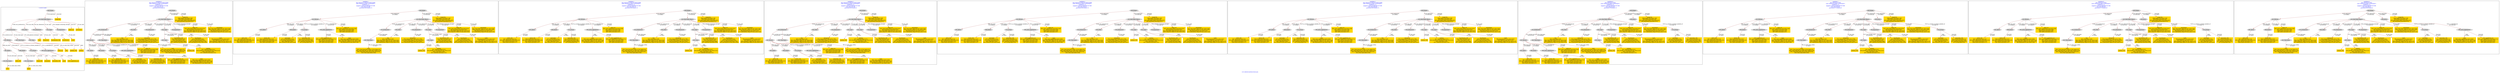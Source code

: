 digraph n0 {
fontcolor="blue"
remincross="true"
label="s15-s-detroit-institute-of-art.json"
subgraph cluster_0 {
label="1-correct model"
n2[style="filled",color="white",fillcolor="lightgray",label="E12_Production1"];
n3[style="filled",color="white",fillcolor="lightgray",label="E21_Person1"];
n4[style="filled",color="white",fillcolor="lightgray",label="E52_Time-Span3"];
n5[style="filled",color="white",fillcolor="lightgray",label="E55_Type1"];
n6[style="filled",color="white",fillcolor="lightgray",label="E67_Birth1"];
n7[style="filled",color="white",fillcolor="lightgray",label="E69_Death1"];
n8[style="filled",color="white",fillcolor="lightgray",label="E74_Group1"];
n9[style="filled",color="white",fillcolor="lightgray",label="E82_Actor_Appellation1"];
n10[style="filled",color="white",fillcolor="lightgray",label="E22_Man-Made_Object1"];
n11[style="filled",color="white",fillcolor="lightgray",label="E35_Title1"];
n12[style="filled",color="white",fillcolor="lightgray",label="E54_Dimension1"];
n13[style="filled",color="white",fillcolor="lightgray",label="E55_Type2"];
n14[style="filled",color="white",fillcolor="lightgray",label="E8_Acquisition1"];
n15[style="filled",color="white",fillcolor="lightgray",label="E38_Image1"];
n16[style="filled",color="white",fillcolor="lightgray",label="E52_Time-Span1"];
n17[style="filled",color="white",fillcolor="lightgray",label="E52_Time-Span2"];
n18[shape="plaintext",style="filled",fillcolor="gold",label="birth"];
n19[shape="plaintext",style="filled",fillcolor="gold",label="Death_URI"];
n20[shape="plaintext",style="filled",fillcolor="gold",label="nationality"];
n21[shape="plaintext",style="filled",fillcolor="gold",label="object_uri"];
n22[shape="plaintext",style="filled",fillcolor="gold",label="nationality_URI"];
n23[shape="plaintext",style="filled",fillcolor="gold",label="medium_URI"];
n24[shape="plaintext",style="filled",fillcolor="gold",label="classification_URI"];
n25[shape="plaintext",style="filled",fillcolor="gold",label="Birth_URI"];
n26[shape="plaintext",style="filled",fillcolor="gold",label="medium"];
n27[shape="plaintext",style="filled",fillcolor="gold",label="provenance"];
n28[shape="plaintext",style="filled",fillcolor="gold",label="dimensions"];
n29[shape="plaintext",style="filled",fillcolor="gold",label="credit"];
n30[shape="plaintext",style="filled",fillcolor="gold",label="artist_uri"];
n31[shape="plaintext",style="filled",fillcolor="gold",label="death"];
n32[shape="plaintext",style="filled",fillcolor="gold",label="classification"];
n33[shape="plaintext",style="filled",fillcolor="gold",label="date"];
n34[shape="plaintext",style="filled",fillcolor="gold",label="imageURL"];
n35[shape="plaintext",style="filled",fillcolor="gold",label="name"];
n36[shape="plaintext",style="filled",fillcolor="gold",label="title"];
n37[shape="plaintext",style="filled",fillcolor="gold",label="artist_appellation_uri"];
}
subgraph cluster_1 {
label="candidate 0\nlink coherence:0.06451612903225806\nnode coherence:0.0967741935483871\nconfidence:1.0\nmapping score:0.4118876941457586\ncost:1804.425125\n-precision:0.92-recall:0.8"
n39[style="filled",color="white",fillcolor="lightgray",label="E12_Production1"];
n40[style="filled",color="white",fillcolor="lightgray",label="E21_Person1"];
n41[style="filled",color="white",fillcolor="lightgray",label="E52_Time-Span1"];
n42[style="filled",color="white",fillcolor="lightgray",label="E67_Birth1"];
n43[style="filled",color="white",fillcolor="lightgray",label="E69_Death1"];
n44[style="filled",color="white",fillcolor="lightgray",label="E74_Group1"];
n45[style="filled",color="white",fillcolor="lightgray",label="E82_Actor_Appellation1"];
n46[style="filled",color="white",fillcolor="lightgray",label="E22_Man-Made_Object1"];
n47[style="filled",color="white",fillcolor="lightgray",label="E35_Title1"];
n48[style="filled",color="white",fillcolor="lightgray",label="E54_Dimension1"];
n49[style="filled",color="white",fillcolor="lightgray",label="E55_Type2"];
n50[style="filled",color="white",fillcolor="lightgray",label="E8_Acquisition1"];
n51[style="filled",color="white",fillcolor="lightgray",label="E38_Image1"];
n52[style="filled",color="white",fillcolor="lightgray",label="E55_Type1"];
n53[shape="plaintext",style="filled",fillcolor="gold",label="nationality\n[E74_Group,label,0.525]\n[E74_Group,classLink,0.358]\n[E55_Type,label,0.062]\n[E21_Person,P3_has_note,0.055]"];
n54[shape="plaintext",style="filled",fillcolor="gold",label="dimensions\n[E54_Dimension,P3_has_note,0.799]\n[E22_Man-Made_Object,P3_has_note,0.082]\n[E34_Inscription,P3_has_note,0.062]\n[E73_Information_Object,P3_has_note,0.057]"];
n55[shape="plaintext",style="filled",fillcolor="gold",label="object_uri\n[E22_Man-Made_Object,classLink,0.614]\n[E8_Acquisition,classLink,0.297]\n[E22_Man-Made_Object,P3_has_note,0.047]\n[E33_Linguistic_Object,P3_has_note,0.042]"];
n56[shape="plaintext",style="filled",fillcolor="gold",label="artist_appellation_uri\n[E82_Actor_Appellation,classLink,0.711]\n[E21_Person,classLink,0.204]\n[E69_Death,classLink,0.043]\n[E67_Birth,classLink,0.042]"];
n57[shape="plaintext",style="filled",fillcolor="gold",label="imageURL\n[E38_Image,classLink,0.748]\n[E53_Place,classLink,0.09]\n[E22_Man-Made_Object,classLink,0.087]\n[E8_Acquisition,classLink,0.075]"];
n58[shape="plaintext",style="filled",fillcolor="gold",label="title\n[E35_Title,label,0.348]\n[E22_Man-Made_Object,P3_has_note,0.242]\n[E33_Linguistic_Object,P3_has_note,0.209]\n[E73_Information_Object,P3_has_note,0.201]"];
n59[shape="plaintext",style="filled",fillcolor="gold",label="classification_URI\n[E55_Type,classLink,0.582]\n[E55_Type,label,0.226]\n[E74_Group,classLink,0.099]\n[E57_Material,classLink,0.093]"];
n60[shape="plaintext",style="filled",fillcolor="gold",label="provenance\n[E22_Man-Made_Object,P3_has_note,0.295]\n[E33_Linguistic_Object,P3_has_note,0.294]\n[E8_Acquisition,P3_has_note,0.223]\n[E73_Information_Object,P3_has_note,0.188]"];
n61[shape="plaintext",style="filled",fillcolor="gold",label="classification\n[E55_Type,label,0.444]\n[E55_Type,classLink,0.344]\n[E31_Document,classLink,0.119]\n[E34_Inscription,P3_has_note,0.093]"];
n62[shape="plaintext",style="filled",fillcolor="gold",label="medium_URI"];
n63[shape="plaintext",style="filled",fillcolor="gold",label="artist_uri\n[E82_Actor_Appellation,classLink,0.339]\n[E21_Person,classLink,0.246]\n[E69_Death,classLink,0.208]\n[E67_Birth,classLink,0.207]"];
n64[shape="plaintext",style="filled",fillcolor="gold",label="name\n[E82_Actor_Appellation,label,0.664]\n[E22_Man-Made_Object,P3_has_note,0.122]\n[E33_Linguistic_Object,P3_has_note,0.109]\n[E8_Acquisition,P3_has_note,0.106]"];
n65[shape="plaintext",style="filled",fillcolor="gold",label="birth\n[E52_Time-Span,P82a_begin_of_the_begin,0.5]\n[E52_Time-Span,P82_at_some_time_within,0.379]\n[E52_Time-Span,P82b_end_of_the_end,0.078]\n[E52_Time-Span,label,0.044]"];
n66[shape="plaintext",style="filled",fillcolor="gold",label="medium\n[E57_Material,label,0.321]\n[E29_Design_or_Procedure,P3_has_note,0.315]\n[E55_Type,label,0.263]\n[E57_Material,classLink,0.101]"];
n67[shape="plaintext",style="filled",fillcolor="gold",label="Death_URI\n[E69_Death,classLink,0.531]\n[E82_Actor_Appellation,classLink,0.193]\n[E21_Person,classLink,0.139]\n[E67_Birth,classLink,0.137]"];
n68[shape="plaintext",style="filled",fillcolor="gold",label="credit\n[E8_Acquisition,P3_has_note,0.501]\n[E30_Right,P3_has_note,0.274]\n[E33_Linguistic_Object,P3_has_note,0.114]\n[E22_Man-Made_Object,P3_has_note,0.111]"];
n69[shape="plaintext",style="filled",fillcolor="gold",label="Birth_URI\n[E67_Birth,classLink,0.54]\n[E82_Actor_Appellation,classLink,0.202]\n[E21_Person,classLink,0.141]\n[E69_Death,classLink,0.117]"];
n70[shape="plaintext",style="filled",fillcolor="gold",label="nationality_URI\n[E74_Group,classLink,0.71]\n[E55_Type,classLink,0.168]\n[E57_Material,classLink,0.082]\n[E74_Group,label,0.04]"];
}
subgraph cluster_2 {
label="candidate 1\nlink coherence:0.06451612903225806\nnode coherence:0.0967741935483871\nconfidence:1.0\nmapping score:0.4118876941457586\ncost:1804.451588\n-precision:0.85-recall:0.73"
n72[style="filled",color="white",fillcolor="lightgray",label="E12_Production1"];
n73[style="filled",color="white",fillcolor="lightgray",label="E52_Time-Span1"];
n74[style="filled",color="white",fillcolor="lightgray",label="E21_Person1"];
n75[style="filled",color="white",fillcolor="lightgray",label="E67_Birth1"];
n76[style="filled",color="white",fillcolor="lightgray",label="E69_Death1"];
n77[style="filled",color="white",fillcolor="lightgray",label="E74_Group1"];
n78[style="filled",color="white",fillcolor="lightgray",label="E82_Actor_Appellation1"];
n79[style="filled",color="white",fillcolor="lightgray",label="E22_Man-Made_Object1"];
n80[style="filled",color="white",fillcolor="lightgray",label="E35_Title1"];
n81[style="filled",color="white",fillcolor="lightgray",label="E54_Dimension1"];
n82[style="filled",color="white",fillcolor="lightgray",label="E55_Type2"];
n83[style="filled",color="white",fillcolor="lightgray",label="E8_Acquisition1"];
n84[style="filled",color="white",fillcolor="lightgray",label="E38_Image1"];
n85[style="filled",color="white",fillcolor="lightgray",label="E55_Type1"];
n86[shape="plaintext",style="filled",fillcolor="gold",label="nationality\n[E74_Group,label,0.525]\n[E74_Group,classLink,0.358]\n[E55_Type,label,0.062]\n[E21_Person,P3_has_note,0.055]"];
n87[shape="plaintext",style="filled",fillcolor="gold",label="dimensions\n[E54_Dimension,P3_has_note,0.799]\n[E22_Man-Made_Object,P3_has_note,0.082]\n[E34_Inscription,P3_has_note,0.062]\n[E73_Information_Object,P3_has_note,0.057]"];
n88[shape="plaintext",style="filled",fillcolor="gold",label="object_uri\n[E22_Man-Made_Object,classLink,0.614]\n[E8_Acquisition,classLink,0.297]\n[E22_Man-Made_Object,P3_has_note,0.047]\n[E33_Linguistic_Object,P3_has_note,0.042]"];
n89[shape="plaintext",style="filled",fillcolor="gold",label="artist_appellation_uri\n[E82_Actor_Appellation,classLink,0.711]\n[E21_Person,classLink,0.204]\n[E69_Death,classLink,0.043]\n[E67_Birth,classLink,0.042]"];
n90[shape="plaintext",style="filled",fillcolor="gold",label="imageURL\n[E38_Image,classLink,0.748]\n[E53_Place,classLink,0.09]\n[E22_Man-Made_Object,classLink,0.087]\n[E8_Acquisition,classLink,0.075]"];
n91[shape="plaintext",style="filled",fillcolor="gold",label="title\n[E35_Title,label,0.348]\n[E22_Man-Made_Object,P3_has_note,0.242]\n[E33_Linguistic_Object,P3_has_note,0.209]\n[E73_Information_Object,P3_has_note,0.201]"];
n92[shape="plaintext",style="filled",fillcolor="gold",label="classification_URI\n[E55_Type,classLink,0.582]\n[E55_Type,label,0.226]\n[E74_Group,classLink,0.099]\n[E57_Material,classLink,0.093]"];
n93[shape="plaintext",style="filled",fillcolor="gold",label="provenance\n[E22_Man-Made_Object,P3_has_note,0.295]\n[E33_Linguistic_Object,P3_has_note,0.294]\n[E8_Acquisition,P3_has_note,0.223]\n[E73_Information_Object,P3_has_note,0.188]"];
n94[shape="plaintext",style="filled",fillcolor="gold",label="classification\n[E55_Type,label,0.444]\n[E55_Type,classLink,0.344]\n[E31_Document,classLink,0.119]\n[E34_Inscription,P3_has_note,0.093]"];
n95[shape="plaintext",style="filled",fillcolor="gold",label="medium_URI"];
n96[shape="plaintext",style="filled",fillcolor="gold",label="artist_uri\n[E82_Actor_Appellation,classLink,0.339]\n[E21_Person,classLink,0.246]\n[E69_Death,classLink,0.208]\n[E67_Birth,classLink,0.207]"];
n97[shape="plaintext",style="filled",fillcolor="gold",label="name\n[E82_Actor_Appellation,label,0.664]\n[E22_Man-Made_Object,P3_has_note,0.122]\n[E33_Linguistic_Object,P3_has_note,0.109]\n[E8_Acquisition,P3_has_note,0.106]"];
n98[shape="plaintext",style="filled",fillcolor="gold",label="birth\n[E52_Time-Span,P82a_begin_of_the_begin,0.5]\n[E52_Time-Span,P82_at_some_time_within,0.379]\n[E52_Time-Span,P82b_end_of_the_end,0.078]\n[E52_Time-Span,label,0.044]"];
n99[shape="plaintext",style="filled",fillcolor="gold",label="medium\n[E57_Material,label,0.321]\n[E29_Design_or_Procedure,P3_has_note,0.315]\n[E55_Type,label,0.263]\n[E57_Material,classLink,0.101]"];
n100[shape="plaintext",style="filled",fillcolor="gold",label="Death_URI\n[E69_Death,classLink,0.531]\n[E82_Actor_Appellation,classLink,0.193]\n[E21_Person,classLink,0.139]\n[E67_Birth,classLink,0.137]"];
n101[shape="plaintext",style="filled",fillcolor="gold",label="credit\n[E8_Acquisition,P3_has_note,0.501]\n[E30_Right,P3_has_note,0.274]\n[E33_Linguistic_Object,P3_has_note,0.114]\n[E22_Man-Made_Object,P3_has_note,0.111]"];
n102[shape="plaintext",style="filled",fillcolor="gold",label="Birth_URI\n[E67_Birth,classLink,0.54]\n[E82_Actor_Appellation,classLink,0.202]\n[E21_Person,classLink,0.141]\n[E69_Death,classLink,0.117]"];
n103[shape="plaintext",style="filled",fillcolor="gold",label="nationality_URI\n[E74_Group,classLink,0.71]\n[E55_Type,classLink,0.168]\n[E57_Material,classLink,0.082]\n[E74_Group,label,0.04]"];
}
subgraph cluster_3 {
label="candidate 2\nlink coherence:0.06451612903225806\nnode coherence:0.0967741935483871\nconfidence:1.0\nmapping score:0.4118876941457586\ncost:1804.469716\n-precision:0.85-recall:0.73"
n105[style="filled",color="white",fillcolor="lightgray",label="E12_Production1"];
n106[style="filled",color="white",fillcolor="lightgray",label="E52_Time-Span1"];
n107[style="filled",color="white",fillcolor="lightgray",label="E21_Person1"];
n108[style="filled",color="white",fillcolor="lightgray",label="E67_Birth1"];
n109[style="filled",color="white",fillcolor="lightgray",label="E69_Death1"];
n110[style="filled",color="white",fillcolor="lightgray",label="E74_Group1"];
n111[style="filled",color="white",fillcolor="lightgray",label="E82_Actor_Appellation2"];
n112[style="filled",color="white",fillcolor="lightgray",label="E22_Man-Made_Object1"];
n113[style="filled",color="white",fillcolor="lightgray",label="E35_Title1"];
n114[style="filled",color="white",fillcolor="lightgray",label="E54_Dimension1"];
n115[style="filled",color="white",fillcolor="lightgray",label="E55_Type2"];
n116[style="filled",color="white",fillcolor="lightgray",label="E8_Acquisition1"];
n117[style="filled",color="white",fillcolor="lightgray",label="E38_Image1"];
n118[style="filled",color="white",fillcolor="lightgray",label="E55_Type1"];
n119[shape="plaintext",style="filled",fillcolor="gold",label="nationality\n[E74_Group,label,0.525]\n[E74_Group,classLink,0.358]\n[E55_Type,label,0.062]\n[E21_Person,P3_has_note,0.055]"];
n120[shape="plaintext",style="filled",fillcolor="gold",label="dimensions\n[E54_Dimension,P3_has_note,0.799]\n[E22_Man-Made_Object,P3_has_note,0.082]\n[E34_Inscription,P3_has_note,0.062]\n[E73_Information_Object,P3_has_note,0.057]"];
n121[shape="plaintext",style="filled",fillcolor="gold",label="name\n[E82_Actor_Appellation,label,0.664]\n[E22_Man-Made_Object,P3_has_note,0.122]\n[E33_Linguistic_Object,P3_has_note,0.109]\n[E8_Acquisition,P3_has_note,0.106]"];
n122[shape="plaintext",style="filled",fillcolor="gold",label="object_uri\n[E22_Man-Made_Object,classLink,0.614]\n[E8_Acquisition,classLink,0.297]\n[E22_Man-Made_Object,P3_has_note,0.047]\n[E33_Linguistic_Object,P3_has_note,0.042]"];
n123[shape="plaintext",style="filled",fillcolor="gold",label="artist_appellation_uri\n[E82_Actor_Appellation,classLink,0.711]\n[E21_Person,classLink,0.204]\n[E69_Death,classLink,0.043]\n[E67_Birth,classLink,0.042]"];
n124[shape="plaintext",style="filled",fillcolor="gold",label="imageURL\n[E38_Image,classLink,0.748]\n[E53_Place,classLink,0.09]\n[E22_Man-Made_Object,classLink,0.087]\n[E8_Acquisition,classLink,0.075]"];
n125[shape="plaintext",style="filled",fillcolor="gold",label="title\n[E35_Title,label,0.348]\n[E22_Man-Made_Object,P3_has_note,0.242]\n[E33_Linguistic_Object,P3_has_note,0.209]\n[E73_Information_Object,P3_has_note,0.201]"];
n126[shape="plaintext",style="filled",fillcolor="gold",label="classification_URI\n[E55_Type,classLink,0.582]\n[E55_Type,label,0.226]\n[E74_Group,classLink,0.099]\n[E57_Material,classLink,0.093]"];
n127[shape="plaintext",style="filled",fillcolor="gold",label="provenance\n[E22_Man-Made_Object,P3_has_note,0.295]\n[E33_Linguistic_Object,P3_has_note,0.294]\n[E8_Acquisition,P3_has_note,0.223]\n[E73_Information_Object,P3_has_note,0.188]"];
n128[shape="plaintext",style="filled",fillcolor="gold",label="classification\n[E55_Type,label,0.444]\n[E55_Type,classLink,0.344]\n[E31_Document,classLink,0.119]\n[E34_Inscription,P3_has_note,0.093]"];
n129[shape="plaintext",style="filled",fillcolor="gold",label="medium_URI"];
n130[shape="plaintext",style="filled",fillcolor="gold",label="artist_uri\n[E82_Actor_Appellation,classLink,0.339]\n[E21_Person,classLink,0.246]\n[E69_Death,classLink,0.208]\n[E67_Birth,classLink,0.207]"];
n131[shape="plaintext",style="filled",fillcolor="gold",label="birth\n[E52_Time-Span,P82a_begin_of_the_begin,0.5]\n[E52_Time-Span,P82_at_some_time_within,0.379]\n[E52_Time-Span,P82b_end_of_the_end,0.078]\n[E52_Time-Span,label,0.044]"];
n132[shape="plaintext",style="filled",fillcolor="gold",label="medium\n[E57_Material,label,0.321]\n[E29_Design_or_Procedure,P3_has_note,0.315]\n[E55_Type,label,0.263]\n[E57_Material,classLink,0.101]"];
n133[shape="plaintext",style="filled",fillcolor="gold",label="Death_URI\n[E69_Death,classLink,0.531]\n[E82_Actor_Appellation,classLink,0.193]\n[E21_Person,classLink,0.139]\n[E67_Birth,classLink,0.137]"];
n134[shape="plaintext",style="filled",fillcolor="gold",label="credit\n[E8_Acquisition,P3_has_note,0.501]\n[E30_Right,P3_has_note,0.274]\n[E33_Linguistic_Object,P3_has_note,0.114]\n[E22_Man-Made_Object,P3_has_note,0.111]"];
n135[shape="plaintext",style="filled",fillcolor="gold",label="Birth_URI\n[E67_Birth,classLink,0.54]\n[E82_Actor_Appellation,classLink,0.202]\n[E21_Person,classLink,0.141]\n[E69_Death,classLink,0.117]"];
n136[shape="plaintext",style="filled",fillcolor="gold",label="nationality_URI\n[E74_Group,classLink,0.71]\n[E55_Type,classLink,0.168]\n[E57_Material,classLink,0.082]\n[E74_Group,label,0.04]"];
}
subgraph cluster_4 {
label="candidate 3\nlink coherence:0.06451612903225806\nnode coherence:0.0967741935483871\nconfidence:1.0\nmapping score:0.4118876941457586\ncost:1804.563768\n-precision:0.92-recall:0.8"
n138[style="filled",color="white",fillcolor="lightgray",label="E12_Production1"];
n139[style="filled",color="white",fillcolor="lightgray",label="E21_Person1"];
n140[style="filled",color="white",fillcolor="lightgray",label="E52_Time-Span1"];
n141[style="filled",color="white",fillcolor="lightgray",label="E67_Birth1"];
n142[style="filled",color="white",fillcolor="lightgray",label="E69_Death1"];
n143[style="filled",color="white",fillcolor="lightgray",label="E74_Group1"];
n144[style="filled",color="white",fillcolor="lightgray",label="E82_Actor_Appellation1"];
n145[style="filled",color="white",fillcolor="lightgray",label="E22_Man-Made_Object1"];
n146[style="filled",color="white",fillcolor="lightgray",label="E35_Title1"];
n147[style="filled",color="white",fillcolor="lightgray",label="E54_Dimension1"];
n148[style="filled",color="white",fillcolor="lightgray",label="E55_Type1"];
n149[style="filled",color="white",fillcolor="lightgray",label="E55_Type2"];
n150[style="filled",color="white",fillcolor="lightgray",label="E8_Acquisition1"];
n151[style="filled",color="white",fillcolor="lightgray",label="E38_Image1"];
n152[shape="plaintext",style="filled",fillcolor="gold",label="nationality\n[E74_Group,label,0.525]\n[E74_Group,classLink,0.358]\n[E55_Type,label,0.062]\n[E21_Person,P3_has_note,0.055]"];
n153[shape="plaintext",style="filled",fillcolor="gold",label="dimensions\n[E54_Dimension,P3_has_note,0.799]\n[E22_Man-Made_Object,P3_has_note,0.082]\n[E34_Inscription,P3_has_note,0.062]\n[E73_Information_Object,P3_has_note,0.057]"];
n154[shape="plaintext",style="filled",fillcolor="gold",label="object_uri\n[E22_Man-Made_Object,classLink,0.614]\n[E8_Acquisition,classLink,0.297]\n[E22_Man-Made_Object,P3_has_note,0.047]\n[E33_Linguistic_Object,P3_has_note,0.042]"];
n155[shape="plaintext",style="filled",fillcolor="gold",label="artist_appellation_uri\n[E82_Actor_Appellation,classLink,0.711]\n[E21_Person,classLink,0.204]\n[E69_Death,classLink,0.043]\n[E67_Birth,classLink,0.042]"];
n156[shape="plaintext",style="filled",fillcolor="gold",label="imageURL\n[E38_Image,classLink,0.748]\n[E53_Place,classLink,0.09]\n[E22_Man-Made_Object,classLink,0.087]\n[E8_Acquisition,classLink,0.075]"];
n157[shape="plaintext",style="filled",fillcolor="gold",label="title\n[E35_Title,label,0.348]\n[E22_Man-Made_Object,P3_has_note,0.242]\n[E33_Linguistic_Object,P3_has_note,0.209]\n[E73_Information_Object,P3_has_note,0.201]"];
n158[shape="plaintext",style="filled",fillcolor="gold",label="classification_URI\n[E55_Type,classLink,0.582]\n[E55_Type,label,0.226]\n[E74_Group,classLink,0.099]\n[E57_Material,classLink,0.093]"];
n159[shape="plaintext",style="filled",fillcolor="gold",label="provenance\n[E22_Man-Made_Object,P3_has_note,0.295]\n[E33_Linguistic_Object,P3_has_note,0.294]\n[E8_Acquisition,P3_has_note,0.223]\n[E73_Information_Object,P3_has_note,0.188]"];
n160[shape="plaintext",style="filled",fillcolor="gold",label="classification\n[E55_Type,label,0.444]\n[E55_Type,classLink,0.344]\n[E31_Document,classLink,0.119]\n[E34_Inscription,P3_has_note,0.093]"];
n161[shape="plaintext",style="filled",fillcolor="gold",label="medium_URI"];
n162[shape="plaintext",style="filled",fillcolor="gold",label="artist_uri\n[E82_Actor_Appellation,classLink,0.339]\n[E21_Person,classLink,0.246]\n[E69_Death,classLink,0.208]\n[E67_Birth,classLink,0.207]"];
n163[shape="plaintext",style="filled",fillcolor="gold",label="name\n[E82_Actor_Appellation,label,0.664]\n[E22_Man-Made_Object,P3_has_note,0.122]\n[E33_Linguistic_Object,P3_has_note,0.109]\n[E8_Acquisition,P3_has_note,0.106]"];
n164[shape="plaintext",style="filled",fillcolor="gold",label="birth\n[E52_Time-Span,P82a_begin_of_the_begin,0.5]\n[E52_Time-Span,P82_at_some_time_within,0.379]\n[E52_Time-Span,P82b_end_of_the_end,0.078]\n[E52_Time-Span,label,0.044]"];
n165[shape="plaintext",style="filled",fillcolor="gold",label="medium\n[E57_Material,label,0.321]\n[E29_Design_or_Procedure,P3_has_note,0.315]\n[E55_Type,label,0.263]\n[E57_Material,classLink,0.101]"];
n166[shape="plaintext",style="filled",fillcolor="gold",label="Death_URI\n[E69_Death,classLink,0.531]\n[E82_Actor_Appellation,classLink,0.193]\n[E21_Person,classLink,0.139]\n[E67_Birth,classLink,0.137]"];
n167[shape="plaintext",style="filled",fillcolor="gold",label="credit\n[E8_Acquisition,P3_has_note,0.501]\n[E30_Right,P3_has_note,0.274]\n[E33_Linguistic_Object,P3_has_note,0.114]\n[E22_Man-Made_Object,P3_has_note,0.111]"];
n168[shape="plaintext",style="filled",fillcolor="gold",label="Birth_URI\n[E67_Birth,classLink,0.54]\n[E82_Actor_Appellation,classLink,0.202]\n[E21_Person,classLink,0.141]\n[E69_Death,classLink,0.117]"];
n169[shape="plaintext",style="filled",fillcolor="gold",label="nationality_URI\n[E74_Group,classLink,0.71]\n[E55_Type,classLink,0.168]\n[E57_Material,classLink,0.082]\n[E74_Group,label,0.04]"];
}
subgraph cluster_5 {
label="candidate 4\nlink coherence:0.06451612903225806\nnode coherence:0.0967741935483871\nconfidence:1.0\nmapping score:0.4118876941457586\ncost:1804.590231\n-precision:0.85-recall:0.73"
n171[style="filled",color="white",fillcolor="lightgray",label="E12_Production1"];
n172[style="filled",color="white",fillcolor="lightgray",label="E52_Time-Span1"];
n173[style="filled",color="white",fillcolor="lightgray",label="E21_Person1"];
n174[style="filled",color="white",fillcolor="lightgray",label="E67_Birth1"];
n175[style="filled",color="white",fillcolor="lightgray",label="E69_Death1"];
n176[style="filled",color="white",fillcolor="lightgray",label="E74_Group1"];
n177[style="filled",color="white",fillcolor="lightgray",label="E82_Actor_Appellation1"];
n178[style="filled",color="white",fillcolor="lightgray",label="E22_Man-Made_Object1"];
n179[style="filled",color="white",fillcolor="lightgray",label="E35_Title1"];
n180[style="filled",color="white",fillcolor="lightgray",label="E54_Dimension1"];
n181[style="filled",color="white",fillcolor="lightgray",label="E55_Type1"];
n182[style="filled",color="white",fillcolor="lightgray",label="E55_Type2"];
n183[style="filled",color="white",fillcolor="lightgray",label="E8_Acquisition1"];
n184[style="filled",color="white",fillcolor="lightgray",label="E38_Image1"];
n185[shape="plaintext",style="filled",fillcolor="gold",label="nationality\n[E74_Group,label,0.525]\n[E74_Group,classLink,0.358]\n[E55_Type,label,0.062]\n[E21_Person,P3_has_note,0.055]"];
n186[shape="plaintext",style="filled",fillcolor="gold",label="dimensions\n[E54_Dimension,P3_has_note,0.799]\n[E22_Man-Made_Object,P3_has_note,0.082]\n[E34_Inscription,P3_has_note,0.062]\n[E73_Information_Object,P3_has_note,0.057]"];
n187[shape="plaintext",style="filled",fillcolor="gold",label="object_uri\n[E22_Man-Made_Object,classLink,0.614]\n[E8_Acquisition,classLink,0.297]\n[E22_Man-Made_Object,P3_has_note,0.047]\n[E33_Linguistic_Object,P3_has_note,0.042]"];
n188[shape="plaintext",style="filled",fillcolor="gold",label="artist_appellation_uri\n[E82_Actor_Appellation,classLink,0.711]\n[E21_Person,classLink,0.204]\n[E69_Death,classLink,0.043]\n[E67_Birth,classLink,0.042]"];
n189[shape="plaintext",style="filled",fillcolor="gold",label="imageURL\n[E38_Image,classLink,0.748]\n[E53_Place,classLink,0.09]\n[E22_Man-Made_Object,classLink,0.087]\n[E8_Acquisition,classLink,0.075]"];
n190[shape="plaintext",style="filled",fillcolor="gold",label="title\n[E35_Title,label,0.348]\n[E22_Man-Made_Object,P3_has_note,0.242]\n[E33_Linguistic_Object,P3_has_note,0.209]\n[E73_Information_Object,P3_has_note,0.201]"];
n191[shape="plaintext",style="filled",fillcolor="gold",label="classification_URI\n[E55_Type,classLink,0.582]\n[E55_Type,label,0.226]\n[E74_Group,classLink,0.099]\n[E57_Material,classLink,0.093]"];
n192[shape="plaintext",style="filled",fillcolor="gold",label="provenance\n[E22_Man-Made_Object,P3_has_note,0.295]\n[E33_Linguistic_Object,P3_has_note,0.294]\n[E8_Acquisition,P3_has_note,0.223]\n[E73_Information_Object,P3_has_note,0.188]"];
n193[shape="plaintext",style="filled",fillcolor="gold",label="classification\n[E55_Type,label,0.444]\n[E55_Type,classLink,0.344]\n[E31_Document,classLink,0.119]\n[E34_Inscription,P3_has_note,0.093]"];
n194[shape="plaintext",style="filled",fillcolor="gold",label="medium_URI"];
n195[shape="plaintext",style="filled",fillcolor="gold",label="artist_uri\n[E82_Actor_Appellation,classLink,0.339]\n[E21_Person,classLink,0.246]\n[E69_Death,classLink,0.208]\n[E67_Birth,classLink,0.207]"];
n196[shape="plaintext",style="filled",fillcolor="gold",label="name\n[E82_Actor_Appellation,label,0.664]\n[E22_Man-Made_Object,P3_has_note,0.122]\n[E33_Linguistic_Object,P3_has_note,0.109]\n[E8_Acquisition,P3_has_note,0.106]"];
n197[shape="plaintext",style="filled",fillcolor="gold",label="birth\n[E52_Time-Span,P82a_begin_of_the_begin,0.5]\n[E52_Time-Span,P82_at_some_time_within,0.379]\n[E52_Time-Span,P82b_end_of_the_end,0.078]\n[E52_Time-Span,label,0.044]"];
n198[shape="plaintext",style="filled",fillcolor="gold",label="medium\n[E57_Material,label,0.321]\n[E29_Design_or_Procedure,P3_has_note,0.315]\n[E55_Type,label,0.263]\n[E57_Material,classLink,0.101]"];
n199[shape="plaintext",style="filled",fillcolor="gold",label="Death_URI\n[E69_Death,classLink,0.531]\n[E82_Actor_Appellation,classLink,0.193]\n[E21_Person,classLink,0.139]\n[E67_Birth,classLink,0.137]"];
n200[shape="plaintext",style="filled",fillcolor="gold",label="credit\n[E8_Acquisition,P3_has_note,0.501]\n[E30_Right,P3_has_note,0.274]\n[E33_Linguistic_Object,P3_has_note,0.114]\n[E22_Man-Made_Object,P3_has_note,0.111]"];
n201[shape="plaintext",style="filled",fillcolor="gold",label="Birth_URI\n[E67_Birth,classLink,0.54]\n[E82_Actor_Appellation,classLink,0.202]\n[E21_Person,classLink,0.141]\n[E69_Death,classLink,0.117]"];
n202[shape="plaintext",style="filled",fillcolor="gold",label="nationality_URI\n[E74_Group,classLink,0.71]\n[E55_Type,classLink,0.168]\n[E57_Material,classLink,0.082]\n[E74_Group,label,0.04]"];
}
subgraph cluster_6 {
label="candidate 5\nlink coherence:0.06451612903225806\nnode coherence:0.0967741935483871\nconfidence:1.0\nmapping score:0.4118876941457586\ncost:1804.608359\n-precision:0.85-recall:0.73"
n204[style="filled",color="white",fillcolor="lightgray",label="E12_Production1"];
n205[style="filled",color="white",fillcolor="lightgray",label="E52_Time-Span1"];
n206[style="filled",color="white",fillcolor="lightgray",label="E21_Person1"];
n207[style="filled",color="white",fillcolor="lightgray",label="E67_Birth1"];
n208[style="filled",color="white",fillcolor="lightgray",label="E69_Death1"];
n209[style="filled",color="white",fillcolor="lightgray",label="E74_Group1"];
n210[style="filled",color="white",fillcolor="lightgray",label="E82_Actor_Appellation2"];
n211[style="filled",color="white",fillcolor="lightgray",label="E22_Man-Made_Object1"];
n212[style="filled",color="white",fillcolor="lightgray",label="E35_Title1"];
n213[style="filled",color="white",fillcolor="lightgray",label="E54_Dimension1"];
n214[style="filled",color="white",fillcolor="lightgray",label="E55_Type1"];
n215[style="filled",color="white",fillcolor="lightgray",label="E55_Type2"];
n216[style="filled",color="white",fillcolor="lightgray",label="E8_Acquisition1"];
n217[style="filled",color="white",fillcolor="lightgray",label="E38_Image1"];
n218[shape="plaintext",style="filled",fillcolor="gold",label="nationality\n[E74_Group,label,0.525]\n[E74_Group,classLink,0.358]\n[E55_Type,label,0.062]\n[E21_Person,P3_has_note,0.055]"];
n219[shape="plaintext",style="filled",fillcolor="gold",label="dimensions\n[E54_Dimension,P3_has_note,0.799]\n[E22_Man-Made_Object,P3_has_note,0.082]\n[E34_Inscription,P3_has_note,0.062]\n[E73_Information_Object,P3_has_note,0.057]"];
n220[shape="plaintext",style="filled",fillcolor="gold",label="name\n[E82_Actor_Appellation,label,0.664]\n[E22_Man-Made_Object,P3_has_note,0.122]\n[E33_Linguistic_Object,P3_has_note,0.109]\n[E8_Acquisition,P3_has_note,0.106]"];
n221[shape="plaintext",style="filled",fillcolor="gold",label="object_uri\n[E22_Man-Made_Object,classLink,0.614]\n[E8_Acquisition,classLink,0.297]\n[E22_Man-Made_Object,P3_has_note,0.047]\n[E33_Linguistic_Object,P3_has_note,0.042]"];
n222[shape="plaintext",style="filled",fillcolor="gold",label="artist_appellation_uri\n[E82_Actor_Appellation,classLink,0.711]\n[E21_Person,classLink,0.204]\n[E69_Death,classLink,0.043]\n[E67_Birth,classLink,0.042]"];
n223[shape="plaintext",style="filled",fillcolor="gold",label="imageURL\n[E38_Image,classLink,0.748]\n[E53_Place,classLink,0.09]\n[E22_Man-Made_Object,classLink,0.087]\n[E8_Acquisition,classLink,0.075]"];
n224[shape="plaintext",style="filled",fillcolor="gold",label="title\n[E35_Title,label,0.348]\n[E22_Man-Made_Object,P3_has_note,0.242]\n[E33_Linguistic_Object,P3_has_note,0.209]\n[E73_Information_Object,P3_has_note,0.201]"];
n225[shape="plaintext",style="filled",fillcolor="gold",label="classification_URI\n[E55_Type,classLink,0.582]\n[E55_Type,label,0.226]\n[E74_Group,classLink,0.099]\n[E57_Material,classLink,0.093]"];
n226[shape="plaintext",style="filled",fillcolor="gold",label="provenance\n[E22_Man-Made_Object,P3_has_note,0.295]\n[E33_Linguistic_Object,P3_has_note,0.294]\n[E8_Acquisition,P3_has_note,0.223]\n[E73_Information_Object,P3_has_note,0.188]"];
n227[shape="plaintext",style="filled",fillcolor="gold",label="classification\n[E55_Type,label,0.444]\n[E55_Type,classLink,0.344]\n[E31_Document,classLink,0.119]\n[E34_Inscription,P3_has_note,0.093]"];
n228[shape="plaintext",style="filled",fillcolor="gold",label="medium_URI"];
n229[shape="plaintext",style="filled",fillcolor="gold",label="artist_uri\n[E82_Actor_Appellation,classLink,0.339]\n[E21_Person,classLink,0.246]\n[E69_Death,classLink,0.208]\n[E67_Birth,classLink,0.207]"];
n230[shape="plaintext",style="filled",fillcolor="gold",label="birth\n[E52_Time-Span,P82a_begin_of_the_begin,0.5]\n[E52_Time-Span,P82_at_some_time_within,0.379]\n[E52_Time-Span,P82b_end_of_the_end,0.078]\n[E52_Time-Span,label,0.044]"];
n231[shape="plaintext",style="filled",fillcolor="gold",label="medium\n[E57_Material,label,0.321]\n[E29_Design_or_Procedure,P3_has_note,0.315]\n[E55_Type,label,0.263]\n[E57_Material,classLink,0.101]"];
n232[shape="plaintext",style="filled",fillcolor="gold",label="Death_URI\n[E69_Death,classLink,0.531]\n[E82_Actor_Appellation,classLink,0.193]\n[E21_Person,classLink,0.139]\n[E67_Birth,classLink,0.137]"];
n233[shape="plaintext",style="filled",fillcolor="gold",label="credit\n[E8_Acquisition,P3_has_note,0.501]\n[E30_Right,P3_has_note,0.274]\n[E33_Linguistic_Object,P3_has_note,0.114]\n[E22_Man-Made_Object,P3_has_note,0.111]"];
n234[shape="plaintext",style="filled",fillcolor="gold",label="Birth_URI\n[E67_Birth,classLink,0.54]\n[E82_Actor_Appellation,classLink,0.202]\n[E21_Person,classLink,0.141]\n[E69_Death,classLink,0.117]"];
n235[shape="plaintext",style="filled",fillcolor="gold",label="nationality_URI\n[E74_Group,classLink,0.71]\n[E55_Type,classLink,0.168]\n[E57_Material,classLink,0.082]\n[E74_Group,label,0.04]"];
}
subgraph cluster_7 {
label="candidate 6\nlink coherence:0.0625\nnode coherence:0.0967741935483871\nconfidence:1.0\nmapping score:0.4118876941457586\ncost:1804.824192\n-precision:0.79-recall:0.73"
n237[style="filled",color="white",fillcolor="lightgray",label="E12_Production1"];
n238[style="filled",color="white",fillcolor="lightgray",label="E21_Person1"];
n239[style="filled",color="white",fillcolor="lightgray",label="E52_Time-Span1"];
n240[style="filled",color="white",fillcolor="lightgray",label="E67_Birth1"];
n241[style="filled",color="white",fillcolor="lightgray",label="E69_Death1"];
n242[style="filled",color="white",fillcolor="lightgray",label="E82_Actor_Appellation1"];
n243[style="filled",color="white",fillcolor="lightgray",label="E22_Man-Made_Object1"];
n244[style="filled",color="white",fillcolor="lightgray",label="E35_Title1"];
n245[style="filled",color="white",fillcolor="lightgray",label="E54_Dimension1"];
n246[style="filled",color="white",fillcolor="lightgray",label="E55_Type2"];
n247[style="filled",color="white",fillcolor="lightgray",label="E8_Acquisition1"];
n248[style="filled",color="white",fillcolor="lightgray",label="E38_Image1"];
n249[style="filled",color="white",fillcolor="lightgray",label="E39_Actor1"];
n250[style="filled",color="white",fillcolor="lightgray",label="E74_Group1"];
n251[style="filled",color="white",fillcolor="lightgray",label="E55_Type1"];
n252[shape="plaintext",style="filled",fillcolor="gold",label="nationality\n[E74_Group,label,0.525]\n[E74_Group,classLink,0.358]\n[E55_Type,label,0.062]\n[E21_Person,P3_has_note,0.055]"];
n253[shape="plaintext",style="filled",fillcolor="gold",label="dimensions\n[E54_Dimension,P3_has_note,0.799]\n[E22_Man-Made_Object,P3_has_note,0.082]\n[E34_Inscription,P3_has_note,0.062]\n[E73_Information_Object,P3_has_note,0.057]"];
n254[shape="plaintext",style="filled",fillcolor="gold",label="object_uri\n[E22_Man-Made_Object,classLink,0.614]\n[E8_Acquisition,classLink,0.297]\n[E22_Man-Made_Object,P3_has_note,0.047]\n[E33_Linguistic_Object,P3_has_note,0.042]"];
n255[shape="plaintext",style="filled",fillcolor="gold",label="artist_appellation_uri\n[E82_Actor_Appellation,classLink,0.711]\n[E21_Person,classLink,0.204]\n[E69_Death,classLink,0.043]\n[E67_Birth,classLink,0.042]"];
n256[shape="plaintext",style="filled",fillcolor="gold",label="imageURL\n[E38_Image,classLink,0.748]\n[E53_Place,classLink,0.09]\n[E22_Man-Made_Object,classLink,0.087]\n[E8_Acquisition,classLink,0.075]"];
n257[shape="plaintext",style="filled",fillcolor="gold",label="title\n[E35_Title,label,0.348]\n[E22_Man-Made_Object,P3_has_note,0.242]\n[E33_Linguistic_Object,P3_has_note,0.209]\n[E73_Information_Object,P3_has_note,0.201]"];
n258[shape="plaintext",style="filled",fillcolor="gold",label="classification_URI\n[E55_Type,classLink,0.582]\n[E55_Type,label,0.226]\n[E74_Group,classLink,0.099]\n[E57_Material,classLink,0.093]"];
n259[shape="plaintext",style="filled",fillcolor="gold",label="provenance\n[E22_Man-Made_Object,P3_has_note,0.295]\n[E33_Linguistic_Object,P3_has_note,0.294]\n[E8_Acquisition,P3_has_note,0.223]\n[E73_Information_Object,P3_has_note,0.188]"];
n260[shape="plaintext",style="filled",fillcolor="gold",label="classification\n[E55_Type,label,0.444]\n[E55_Type,classLink,0.344]\n[E31_Document,classLink,0.119]\n[E34_Inscription,P3_has_note,0.093]"];
n261[shape="plaintext",style="filled",fillcolor="gold",label="medium_URI"];
n262[shape="plaintext",style="filled",fillcolor="gold",label="artist_uri\n[E82_Actor_Appellation,classLink,0.339]\n[E21_Person,classLink,0.246]\n[E69_Death,classLink,0.208]\n[E67_Birth,classLink,0.207]"];
n263[shape="plaintext",style="filled",fillcolor="gold",label="name\n[E82_Actor_Appellation,label,0.664]\n[E22_Man-Made_Object,P3_has_note,0.122]\n[E33_Linguistic_Object,P3_has_note,0.109]\n[E8_Acquisition,P3_has_note,0.106]"];
n264[shape="plaintext",style="filled",fillcolor="gold",label="birth\n[E52_Time-Span,P82a_begin_of_the_begin,0.5]\n[E52_Time-Span,P82_at_some_time_within,0.379]\n[E52_Time-Span,P82b_end_of_the_end,0.078]\n[E52_Time-Span,label,0.044]"];
n265[shape="plaintext",style="filled",fillcolor="gold",label="medium\n[E57_Material,label,0.321]\n[E29_Design_or_Procedure,P3_has_note,0.315]\n[E55_Type,label,0.263]\n[E57_Material,classLink,0.101]"];
n266[shape="plaintext",style="filled",fillcolor="gold",label="Death_URI\n[E69_Death,classLink,0.531]\n[E82_Actor_Appellation,classLink,0.193]\n[E21_Person,classLink,0.139]\n[E67_Birth,classLink,0.137]"];
n267[shape="plaintext",style="filled",fillcolor="gold",label="credit\n[E8_Acquisition,P3_has_note,0.501]\n[E30_Right,P3_has_note,0.274]\n[E33_Linguistic_Object,P3_has_note,0.114]\n[E22_Man-Made_Object,P3_has_note,0.111]"];
n268[shape="plaintext",style="filled",fillcolor="gold",label="Birth_URI\n[E67_Birth,classLink,0.54]\n[E82_Actor_Appellation,classLink,0.202]\n[E21_Person,classLink,0.141]\n[E69_Death,classLink,0.117]"];
n269[shape="plaintext",style="filled",fillcolor="gold",label="nationality_URI\n[E74_Group,classLink,0.71]\n[E55_Type,classLink,0.168]\n[E57_Material,classLink,0.082]\n[E74_Group,label,0.04]"];
}
subgraph cluster_8 {
label="candidate 7\nlink coherence:0.0625\nnode coherence:0.0967741935483871\nconfidence:1.0\nmapping score:0.4118876941457586\ncost:1804.850655\n-precision:0.71-recall:0.67"
n271[style="filled",color="white",fillcolor="lightgray",label="E12_Production1"];
n272[style="filled",color="white",fillcolor="lightgray",label="E52_Time-Span1"];
n273[style="filled",color="white",fillcolor="lightgray",label="E21_Person1"];
n274[style="filled",color="white",fillcolor="lightgray",label="E67_Birth1"];
n275[style="filled",color="white",fillcolor="lightgray",label="E69_Death1"];
n276[style="filled",color="white",fillcolor="lightgray",label="E82_Actor_Appellation1"];
n277[style="filled",color="white",fillcolor="lightgray",label="E22_Man-Made_Object1"];
n278[style="filled",color="white",fillcolor="lightgray",label="E35_Title1"];
n279[style="filled",color="white",fillcolor="lightgray",label="E54_Dimension1"];
n280[style="filled",color="white",fillcolor="lightgray",label="E55_Type2"];
n281[style="filled",color="white",fillcolor="lightgray",label="E8_Acquisition1"];
n282[style="filled",color="white",fillcolor="lightgray",label="E38_Image1"];
n283[style="filled",color="white",fillcolor="lightgray",label="E39_Actor1"];
n284[style="filled",color="white",fillcolor="lightgray",label="E74_Group1"];
n285[style="filled",color="white",fillcolor="lightgray",label="E55_Type1"];
n286[shape="plaintext",style="filled",fillcolor="gold",label="nationality\n[E74_Group,label,0.525]\n[E74_Group,classLink,0.358]\n[E55_Type,label,0.062]\n[E21_Person,P3_has_note,0.055]"];
n287[shape="plaintext",style="filled",fillcolor="gold",label="dimensions\n[E54_Dimension,P3_has_note,0.799]\n[E22_Man-Made_Object,P3_has_note,0.082]\n[E34_Inscription,P3_has_note,0.062]\n[E73_Information_Object,P3_has_note,0.057]"];
n288[shape="plaintext",style="filled",fillcolor="gold",label="object_uri\n[E22_Man-Made_Object,classLink,0.614]\n[E8_Acquisition,classLink,0.297]\n[E22_Man-Made_Object,P3_has_note,0.047]\n[E33_Linguistic_Object,P3_has_note,0.042]"];
n289[shape="plaintext",style="filled",fillcolor="gold",label="artist_appellation_uri\n[E82_Actor_Appellation,classLink,0.711]\n[E21_Person,classLink,0.204]\n[E69_Death,classLink,0.043]\n[E67_Birth,classLink,0.042]"];
n290[shape="plaintext",style="filled",fillcolor="gold",label="imageURL\n[E38_Image,classLink,0.748]\n[E53_Place,classLink,0.09]\n[E22_Man-Made_Object,classLink,0.087]\n[E8_Acquisition,classLink,0.075]"];
n291[shape="plaintext",style="filled",fillcolor="gold",label="title\n[E35_Title,label,0.348]\n[E22_Man-Made_Object,P3_has_note,0.242]\n[E33_Linguistic_Object,P3_has_note,0.209]\n[E73_Information_Object,P3_has_note,0.201]"];
n292[shape="plaintext",style="filled",fillcolor="gold",label="classification_URI\n[E55_Type,classLink,0.582]\n[E55_Type,label,0.226]\n[E74_Group,classLink,0.099]\n[E57_Material,classLink,0.093]"];
n293[shape="plaintext",style="filled",fillcolor="gold",label="provenance\n[E22_Man-Made_Object,P3_has_note,0.295]\n[E33_Linguistic_Object,P3_has_note,0.294]\n[E8_Acquisition,P3_has_note,0.223]\n[E73_Information_Object,P3_has_note,0.188]"];
n294[shape="plaintext",style="filled",fillcolor="gold",label="classification\n[E55_Type,label,0.444]\n[E55_Type,classLink,0.344]\n[E31_Document,classLink,0.119]\n[E34_Inscription,P3_has_note,0.093]"];
n295[shape="plaintext",style="filled",fillcolor="gold",label="medium_URI"];
n296[shape="plaintext",style="filled",fillcolor="gold",label="artist_uri\n[E82_Actor_Appellation,classLink,0.339]\n[E21_Person,classLink,0.246]\n[E69_Death,classLink,0.208]\n[E67_Birth,classLink,0.207]"];
n297[shape="plaintext",style="filled",fillcolor="gold",label="name\n[E82_Actor_Appellation,label,0.664]\n[E22_Man-Made_Object,P3_has_note,0.122]\n[E33_Linguistic_Object,P3_has_note,0.109]\n[E8_Acquisition,P3_has_note,0.106]"];
n298[shape="plaintext",style="filled",fillcolor="gold",label="birth\n[E52_Time-Span,P82a_begin_of_the_begin,0.5]\n[E52_Time-Span,P82_at_some_time_within,0.379]\n[E52_Time-Span,P82b_end_of_the_end,0.078]\n[E52_Time-Span,label,0.044]"];
n299[shape="plaintext",style="filled",fillcolor="gold",label="medium\n[E57_Material,label,0.321]\n[E29_Design_or_Procedure,P3_has_note,0.315]\n[E55_Type,label,0.263]\n[E57_Material,classLink,0.101]"];
n300[shape="plaintext",style="filled",fillcolor="gold",label="Death_URI\n[E69_Death,classLink,0.531]\n[E82_Actor_Appellation,classLink,0.193]\n[E21_Person,classLink,0.139]\n[E67_Birth,classLink,0.137]"];
n301[shape="plaintext",style="filled",fillcolor="gold",label="credit\n[E8_Acquisition,P3_has_note,0.501]\n[E30_Right,P3_has_note,0.274]\n[E33_Linguistic_Object,P3_has_note,0.114]\n[E22_Man-Made_Object,P3_has_note,0.111]"];
n302[shape="plaintext",style="filled",fillcolor="gold",label="Birth_URI\n[E67_Birth,classLink,0.54]\n[E82_Actor_Appellation,classLink,0.202]\n[E21_Person,classLink,0.141]\n[E69_Death,classLink,0.117]"];
n303[shape="plaintext",style="filled",fillcolor="gold",label="nationality_URI\n[E74_Group,classLink,0.71]\n[E55_Type,classLink,0.168]\n[E57_Material,classLink,0.082]\n[E74_Group,label,0.04]"];
}
subgraph cluster_9 {
label="candidate 8\nlink coherence:0.0625\nnode coherence:0.0967741935483871\nconfidence:1.0\nmapping score:0.4118876941457586\ncost:1804.868783\n-precision:0.71-recall:0.67"
n305[style="filled",color="white",fillcolor="lightgray",label="E12_Production1"];
n306[style="filled",color="white",fillcolor="lightgray",label="E52_Time-Span1"];
n307[style="filled",color="white",fillcolor="lightgray",label="E21_Person1"];
n308[style="filled",color="white",fillcolor="lightgray",label="E67_Birth1"];
n309[style="filled",color="white",fillcolor="lightgray",label="E69_Death1"];
n310[style="filled",color="white",fillcolor="lightgray",label="E82_Actor_Appellation2"];
n311[style="filled",color="white",fillcolor="lightgray",label="E22_Man-Made_Object1"];
n312[style="filled",color="white",fillcolor="lightgray",label="E35_Title1"];
n313[style="filled",color="white",fillcolor="lightgray",label="E54_Dimension1"];
n314[style="filled",color="white",fillcolor="lightgray",label="E55_Type2"];
n315[style="filled",color="white",fillcolor="lightgray",label="E8_Acquisition1"];
n316[style="filled",color="white",fillcolor="lightgray",label="E38_Image1"];
n317[style="filled",color="white",fillcolor="lightgray",label="E39_Actor1"];
n318[style="filled",color="white",fillcolor="lightgray",label="E74_Group1"];
n319[style="filled",color="white",fillcolor="lightgray",label="E55_Type1"];
n320[shape="plaintext",style="filled",fillcolor="gold",label="nationality\n[E74_Group,label,0.525]\n[E74_Group,classLink,0.358]\n[E55_Type,label,0.062]\n[E21_Person,P3_has_note,0.055]"];
n321[shape="plaintext",style="filled",fillcolor="gold",label="dimensions\n[E54_Dimension,P3_has_note,0.799]\n[E22_Man-Made_Object,P3_has_note,0.082]\n[E34_Inscription,P3_has_note,0.062]\n[E73_Information_Object,P3_has_note,0.057]"];
n322[shape="plaintext",style="filled",fillcolor="gold",label="name\n[E82_Actor_Appellation,label,0.664]\n[E22_Man-Made_Object,P3_has_note,0.122]\n[E33_Linguistic_Object,P3_has_note,0.109]\n[E8_Acquisition,P3_has_note,0.106]"];
n323[shape="plaintext",style="filled",fillcolor="gold",label="object_uri\n[E22_Man-Made_Object,classLink,0.614]\n[E8_Acquisition,classLink,0.297]\n[E22_Man-Made_Object,P3_has_note,0.047]\n[E33_Linguistic_Object,P3_has_note,0.042]"];
n324[shape="plaintext",style="filled",fillcolor="gold",label="artist_appellation_uri\n[E82_Actor_Appellation,classLink,0.711]\n[E21_Person,classLink,0.204]\n[E69_Death,classLink,0.043]\n[E67_Birth,classLink,0.042]"];
n325[shape="plaintext",style="filled",fillcolor="gold",label="imageURL\n[E38_Image,classLink,0.748]\n[E53_Place,classLink,0.09]\n[E22_Man-Made_Object,classLink,0.087]\n[E8_Acquisition,classLink,0.075]"];
n326[shape="plaintext",style="filled",fillcolor="gold",label="title\n[E35_Title,label,0.348]\n[E22_Man-Made_Object,P3_has_note,0.242]\n[E33_Linguistic_Object,P3_has_note,0.209]\n[E73_Information_Object,P3_has_note,0.201]"];
n327[shape="plaintext",style="filled",fillcolor="gold",label="classification_URI\n[E55_Type,classLink,0.582]\n[E55_Type,label,0.226]\n[E74_Group,classLink,0.099]\n[E57_Material,classLink,0.093]"];
n328[shape="plaintext",style="filled",fillcolor="gold",label="provenance\n[E22_Man-Made_Object,P3_has_note,0.295]\n[E33_Linguistic_Object,P3_has_note,0.294]\n[E8_Acquisition,P3_has_note,0.223]\n[E73_Information_Object,P3_has_note,0.188]"];
n329[shape="plaintext",style="filled",fillcolor="gold",label="classification\n[E55_Type,label,0.444]\n[E55_Type,classLink,0.344]\n[E31_Document,classLink,0.119]\n[E34_Inscription,P3_has_note,0.093]"];
n330[shape="plaintext",style="filled",fillcolor="gold",label="medium_URI"];
n331[shape="plaintext",style="filled",fillcolor="gold",label="artist_uri\n[E82_Actor_Appellation,classLink,0.339]\n[E21_Person,classLink,0.246]\n[E69_Death,classLink,0.208]\n[E67_Birth,classLink,0.207]"];
n332[shape="plaintext",style="filled",fillcolor="gold",label="birth\n[E52_Time-Span,P82a_begin_of_the_begin,0.5]\n[E52_Time-Span,P82_at_some_time_within,0.379]\n[E52_Time-Span,P82b_end_of_the_end,0.078]\n[E52_Time-Span,label,0.044]"];
n333[shape="plaintext",style="filled",fillcolor="gold",label="medium\n[E57_Material,label,0.321]\n[E29_Design_or_Procedure,P3_has_note,0.315]\n[E55_Type,label,0.263]\n[E57_Material,classLink,0.101]"];
n334[shape="plaintext",style="filled",fillcolor="gold",label="Death_URI\n[E69_Death,classLink,0.531]\n[E82_Actor_Appellation,classLink,0.193]\n[E21_Person,classLink,0.139]\n[E67_Birth,classLink,0.137]"];
n335[shape="plaintext",style="filled",fillcolor="gold",label="credit\n[E8_Acquisition,P3_has_note,0.501]\n[E30_Right,P3_has_note,0.274]\n[E33_Linguistic_Object,P3_has_note,0.114]\n[E22_Man-Made_Object,P3_has_note,0.111]"];
n336[shape="plaintext",style="filled",fillcolor="gold",label="Birth_URI\n[E67_Birth,classLink,0.54]\n[E82_Actor_Appellation,classLink,0.202]\n[E21_Person,classLink,0.141]\n[E69_Death,classLink,0.117]"];
n337[shape="plaintext",style="filled",fillcolor="gold",label="nationality_URI\n[E74_Group,classLink,0.71]\n[E55_Type,classLink,0.168]\n[E57_Material,classLink,0.082]\n[E74_Group,label,0.04]"];
}
subgraph cluster_10 {
label="candidate 9\nlink coherence:0.0625\nnode coherence:0.0967741935483871\nconfidence:1.0\nmapping score:0.4118876941457586\ncost:1804.86915\n-precision:0.64-recall:0.6"
n339[style="filled",color="white",fillcolor="lightgray",label="E12_Production1"];
n340[style="filled",color="white",fillcolor="lightgray",label="E52_Time-Span1"];
n341[style="filled",color="white",fillcolor="lightgray",label="E21_Person1"];
n342[style="filled",color="white",fillcolor="lightgray",label="E67_Birth1"];
n343[style="filled",color="white",fillcolor="lightgray",label="E69_Death1"];
n344[style="filled",color="white",fillcolor="lightgray",label="E22_Man-Made_Object1"];
n345[style="filled",color="white",fillcolor="lightgray",label="E35_Title1"];
n346[style="filled",color="white",fillcolor="lightgray",label="E54_Dimension1"];
n347[style="filled",color="white",fillcolor="lightgray",label="E55_Type2"];
n348[style="filled",color="white",fillcolor="lightgray",label="E8_Acquisition1"];
n349[style="filled",color="white",fillcolor="lightgray",label="E38_Image1"];
n350[style="filled",color="white",fillcolor="lightgray",label="E39_Actor1"];
n351[style="filled",color="white",fillcolor="lightgray",label="E74_Group1"];
n352[style="filled",color="white",fillcolor="lightgray",label="E82_Actor_Appellation2"];
n353[style="filled",color="white",fillcolor="lightgray",label="E55_Type1"];
n354[shape="plaintext",style="filled",fillcolor="gold",label="nationality\n[E74_Group,label,0.525]\n[E74_Group,classLink,0.358]\n[E55_Type,label,0.062]\n[E21_Person,P3_has_note,0.055]"];
n355[shape="plaintext",style="filled",fillcolor="gold",label="dimensions\n[E54_Dimension,P3_has_note,0.799]\n[E22_Man-Made_Object,P3_has_note,0.082]\n[E34_Inscription,P3_has_note,0.062]\n[E73_Information_Object,P3_has_note,0.057]"];
n356[shape="plaintext",style="filled",fillcolor="gold",label="name\n[E82_Actor_Appellation,label,0.664]\n[E22_Man-Made_Object,P3_has_note,0.122]\n[E33_Linguistic_Object,P3_has_note,0.109]\n[E8_Acquisition,P3_has_note,0.106]"];
n357[shape="plaintext",style="filled",fillcolor="gold",label="object_uri\n[E22_Man-Made_Object,classLink,0.614]\n[E8_Acquisition,classLink,0.297]\n[E22_Man-Made_Object,P3_has_note,0.047]\n[E33_Linguistic_Object,P3_has_note,0.042]"];
n358[shape="plaintext",style="filled",fillcolor="gold",label="artist_appellation_uri\n[E82_Actor_Appellation,classLink,0.711]\n[E21_Person,classLink,0.204]\n[E69_Death,classLink,0.043]\n[E67_Birth,classLink,0.042]"];
n359[shape="plaintext",style="filled",fillcolor="gold",label="imageURL\n[E38_Image,classLink,0.748]\n[E53_Place,classLink,0.09]\n[E22_Man-Made_Object,classLink,0.087]\n[E8_Acquisition,classLink,0.075]"];
n360[shape="plaintext",style="filled",fillcolor="gold",label="title\n[E35_Title,label,0.348]\n[E22_Man-Made_Object,P3_has_note,0.242]\n[E33_Linguistic_Object,P3_has_note,0.209]\n[E73_Information_Object,P3_has_note,0.201]"];
n361[shape="plaintext",style="filled",fillcolor="gold",label="classification_URI\n[E55_Type,classLink,0.582]\n[E55_Type,label,0.226]\n[E74_Group,classLink,0.099]\n[E57_Material,classLink,0.093]"];
n362[shape="plaintext",style="filled",fillcolor="gold",label="provenance\n[E22_Man-Made_Object,P3_has_note,0.295]\n[E33_Linguistic_Object,P3_has_note,0.294]\n[E8_Acquisition,P3_has_note,0.223]\n[E73_Information_Object,P3_has_note,0.188]"];
n363[shape="plaintext",style="filled",fillcolor="gold",label="classification\n[E55_Type,label,0.444]\n[E55_Type,classLink,0.344]\n[E31_Document,classLink,0.119]\n[E34_Inscription,P3_has_note,0.093]"];
n364[shape="plaintext",style="filled",fillcolor="gold",label="medium_URI"];
n365[shape="plaintext",style="filled",fillcolor="gold",label="artist_uri\n[E82_Actor_Appellation,classLink,0.339]\n[E21_Person,classLink,0.246]\n[E69_Death,classLink,0.208]\n[E67_Birth,classLink,0.207]"];
n366[shape="plaintext",style="filled",fillcolor="gold",label="birth\n[E52_Time-Span,P82a_begin_of_the_begin,0.5]\n[E52_Time-Span,P82_at_some_time_within,0.379]\n[E52_Time-Span,P82b_end_of_the_end,0.078]\n[E52_Time-Span,label,0.044]"];
n367[shape="plaintext",style="filled",fillcolor="gold",label="medium\n[E57_Material,label,0.321]\n[E29_Design_or_Procedure,P3_has_note,0.315]\n[E55_Type,label,0.263]\n[E57_Material,classLink,0.101]"];
n368[shape="plaintext",style="filled",fillcolor="gold",label="Death_URI\n[E69_Death,classLink,0.531]\n[E82_Actor_Appellation,classLink,0.193]\n[E21_Person,classLink,0.139]\n[E67_Birth,classLink,0.137]"];
n369[shape="plaintext",style="filled",fillcolor="gold",label="credit\n[E8_Acquisition,P3_has_note,0.501]\n[E30_Right,P3_has_note,0.274]\n[E33_Linguistic_Object,P3_has_note,0.114]\n[E22_Man-Made_Object,P3_has_note,0.111]"];
n370[shape="plaintext",style="filled",fillcolor="gold",label="Birth_URI\n[E67_Birth,classLink,0.54]\n[E82_Actor_Appellation,classLink,0.202]\n[E21_Person,classLink,0.141]\n[E69_Death,classLink,0.117]"];
n371[shape="plaintext",style="filled",fillcolor="gold",label="nationality_URI\n[E74_Group,classLink,0.71]\n[E55_Type,classLink,0.168]\n[E57_Material,classLink,0.082]\n[E74_Group,label,0.04]"];
}
n2 -> n3[color="brown",fontcolor="black",label="P14_carried_out_by"]
n2 -> n4[color="brown",fontcolor="black",label="P4_has_time-span"]
n2 -> n5[color="brown",fontcolor="black",label="P32_used_general_technique"]
n3 -> n6[color="brown",fontcolor="black",label="P98i_was_born"]
n3 -> n7[color="brown",fontcolor="black",label="P100i_died_in"]
n3 -> n8[color="brown",fontcolor="black",label="P107i_is_current_or_former_member_of"]
n3 -> n9[color="brown",fontcolor="black",label="P131_is_identified_by"]
n10 -> n2[color="brown",fontcolor="black",label="P108i_was_produced_by"]
n10 -> n11[color="brown",fontcolor="black",label="P102_has_title"]
n10 -> n12[color="brown",fontcolor="black",label="P43_has_dimension"]
n10 -> n13[color="brown",fontcolor="black",label="P2_has_type"]
n10 -> n14[color="brown",fontcolor="black",label="P24i_changed_ownership_through"]
n15 -> n10[color="brown",fontcolor="black",label="P138_represents"]
n6 -> n16[color="brown",fontcolor="black",label="P4_has_time-span"]
n7 -> n17[color="brown",fontcolor="black",label="P4_has_time-span"]
n16 -> n18[color="brown",fontcolor="black",label="P82_at_some_time_within"]
n7 -> n19[color="brown",fontcolor="black",label="classLink"]
n8 -> n20[color="brown",fontcolor="black",label="label"]
n10 -> n21[color="brown",fontcolor="black",label="classLink"]
n8 -> n22[color="brown",fontcolor="black",label="classLink"]
n5 -> n23[color="brown",fontcolor="black",label="classLink"]
n13 -> n24[color="brown",fontcolor="black",label="classLink"]
n6 -> n25[color="brown",fontcolor="black",label="classLink"]
n5 -> n26[color="brown",fontcolor="black",label="label"]
n10 -> n27[color="brown",fontcolor="black",label="P3_has_note"]
n12 -> n28[color="brown",fontcolor="black",label="P3_has_note"]
n14 -> n29[color="brown",fontcolor="black",label="P3_has_note"]
n3 -> n30[color="brown",fontcolor="black",label="classLink"]
n17 -> n31[color="brown",fontcolor="black",label="P82_at_some_time_within"]
n13 -> n32[color="brown",fontcolor="black",label="label"]
n4 -> n33[color="brown",fontcolor="black",label="P82_at_some_time_within"]
n15 -> n34[color="brown",fontcolor="black",label="classLink"]
n9 -> n35[color="brown",fontcolor="black",label="label"]
n11 -> n36[color="brown",fontcolor="black",label="label"]
n9 -> n37[color="brown",fontcolor="black",label="classLink"]
n39 -> n40[color="brown",fontcolor="black",label="P14_carried_out_by\nw=0.372747"]
n39 -> n41[color="brown",fontcolor="black",label="P4_has_time-span\nw=0.385487"]
n40 -> n42[color="brown",fontcolor="black",label="P98i_was_born\nw=0.385623"]
n40 -> n43[color="brown",fontcolor="black",label="P100i_died_in\nw=0.38563"]
n40 -> n44[color="brown",fontcolor="black",label="P107i_is_current_or_former_member_of\nw=0.384918"]
n40 -> n45[color="brown",fontcolor="black",label="P131_is_identified_by\nw=0.372747"]
n46 -> n39[color="brown",fontcolor="black",label="P108i_was_produced_by\nw=0.378701"]
n46 -> n47[color="brown",fontcolor="black",label="P102_has_title\nw=0.389351"]
n46 -> n48[color="brown",fontcolor="black",label="P43_has_dimension\nw=0.357412"]
n46 -> n49[color="brown",fontcolor="black",label="P2_has_type\nw=0.162701"]
n46 -> n50[color="brown",fontcolor="black",label="P24i_changed_ownership_through\nw=0.385762"]
n51 -> n46[color="brown",fontcolor="black",label="P138_represents\nw=0.301344"]
n49 -> n52[color="brown",fontcolor="black",label="P127_has_broader_term\nw=0.162701"]
n44 -> n53[color="brown",fontcolor="black",label="label\nw=100.0"]
n48 -> n54[color="brown",fontcolor="black",label="P3_has_note\nw=100.0"]
n46 -> n55[color="brown",fontcolor="black",label="classLink\nw=100.0"]
n45 -> n56[color="brown",fontcolor="black",label="classLink\nw=100.0"]
n51 -> n57[color="brown",fontcolor="black",label="classLink\nw=100.0"]
n47 -> n58[color="brown",fontcolor="black",label="label\nw=100.0"]
n49 -> n59[color="brown",fontcolor="black",label="classLink\nw=100.0"]
n46 -> n60[color="brown",fontcolor="black",label="P3_has_note\nw=100.0"]
n49 -> n61[color="brown",fontcolor="black",label="label\nw=100.0"]
n52 -> n62[color="brown",fontcolor="black",label="classLink\nw=100.0"]
n40 -> n63[color="brown",fontcolor="black",label="classLink\nw=100.0"]
n45 -> n64[color="brown",fontcolor="black",label="label\nw=100.0"]
n41 -> n65[color="brown",fontcolor="black",label="P82_at_some_time_within\nw=100.0"]
n52 -> n66[color="brown",fontcolor="black",label="label\nw=100.0"]
n43 -> n67[color="brown",fontcolor="black",label="classLink\nw=100.0"]
n50 -> n68[color="brown",fontcolor="black",label="P3_has_note\nw=100.0"]
n42 -> n69[color="brown",fontcolor="black",label="classLink\nw=100.0"]
n44 -> n70[color="brown",fontcolor="black",label="classLink\nw=100.0"]
n72 -> n73[color="brown",fontcolor="black",label="P4_has_time-span\nw=0.385487"]
n74 -> n75[color="brown",fontcolor="black",label="P98i_was_born\nw=0.385623"]
n74 -> n76[color="brown",fontcolor="black",label="P100i_died_in\nw=0.38563"]
n74 -> n77[color="brown",fontcolor="black",label="P107i_is_current_or_former_member_of\nw=0.384918"]
n74 -> n78[color="brown",fontcolor="black",label="P131_is_identified_by\nw=0.372747"]
n79 -> n72[color="brown",fontcolor="black",label="P108i_was_produced_by\nw=0.378701"]
n79 -> n80[color="brown",fontcolor="black",label="P102_has_title\nw=0.389351"]
n79 -> n81[color="brown",fontcolor="black",label="P43_has_dimension\nw=0.357412"]
n79 -> n82[color="brown",fontcolor="black",label="P2_has_type\nw=0.162701"]
n79 -> n83[color="brown",fontcolor="black",label="P24i_changed_ownership_through\nw=0.385762"]
n84 -> n74[color="brown",fontcolor="black",label="P138_represents\nw=0.39921"]
n84 -> n79[color="brown",fontcolor="black",label="P138_represents\nw=0.301344"]
n82 -> n85[color="brown",fontcolor="black",label="P127_has_broader_term\nw=0.162701"]
n77 -> n86[color="brown",fontcolor="black",label="label\nw=100.0"]
n81 -> n87[color="brown",fontcolor="black",label="P3_has_note\nw=100.0"]
n79 -> n88[color="brown",fontcolor="black",label="classLink\nw=100.0"]
n78 -> n89[color="brown",fontcolor="black",label="classLink\nw=100.0"]
n84 -> n90[color="brown",fontcolor="black",label="classLink\nw=100.0"]
n80 -> n91[color="brown",fontcolor="black",label="label\nw=100.0"]
n82 -> n92[color="brown",fontcolor="black",label="classLink\nw=100.0"]
n79 -> n93[color="brown",fontcolor="black",label="P3_has_note\nw=100.0"]
n82 -> n94[color="brown",fontcolor="black",label="label\nw=100.0"]
n85 -> n95[color="brown",fontcolor="black",label="classLink\nw=100.0"]
n74 -> n96[color="brown",fontcolor="black",label="classLink\nw=100.0"]
n78 -> n97[color="brown",fontcolor="black",label="label\nw=100.0"]
n73 -> n98[color="brown",fontcolor="black",label="P82_at_some_time_within\nw=100.0"]
n85 -> n99[color="brown",fontcolor="black",label="label\nw=100.0"]
n76 -> n100[color="brown",fontcolor="black",label="classLink\nw=100.0"]
n83 -> n101[color="brown",fontcolor="black",label="P3_has_note\nw=100.0"]
n75 -> n102[color="brown",fontcolor="black",label="classLink\nw=100.0"]
n77 -> n103[color="brown",fontcolor="black",label="classLink\nw=100.0"]
n105 -> n106[color="brown",fontcolor="black",label="P4_has_time-span\nw=0.385487"]
n107 -> n108[color="brown",fontcolor="black",label="P98i_was_born\nw=0.385623"]
n107 -> n109[color="brown",fontcolor="black",label="P100i_died_in\nw=0.38563"]
n107 -> n110[color="brown",fontcolor="black",label="P107i_is_current_or_former_member_of\nw=0.384918"]
n107 -> n111[color="brown",fontcolor="black",label="P131_is_identified_by\nw=0.390876"]
n112 -> n105[color="brown",fontcolor="black",label="P108i_was_produced_by\nw=0.378701"]
n112 -> n113[color="brown",fontcolor="black",label="P102_has_title\nw=0.389351"]
n112 -> n114[color="brown",fontcolor="black",label="P43_has_dimension\nw=0.357412"]
n112 -> n115[color="brown",fontcolor="black",label="P2_has_type\nw=0.162701"]
n112 -> n116[color="brown",fontcolor="black",label="P24i_changed_ownership_through\nw=0.385762"]
n117 -> n107[color="brown",fontcolor="black",label="P138_represents\nw=0.39921"]
n117 -> n112[color="brown",fontcolor="black",label="P138_represents\nw=0.301344"]
n115 -> n118[color="brown",fontcolor="black",label="P127_has_broader_term\nw=0.162701"]
n110 -> n119[color="brown",fontcolor="black",label="label\nw=100.0"]
n114 -> n120[color="brown",fontcolor="black",label="P3_has_note\nw=100.0"]
n111 -> n121[color="brown",fontcolor="black",label="label\nw=100.0"]
n112 -> n122[color="brown",fontcolor="black",label="classLink\nw=100.0"]
n111 -> n123[color="brown",fontcolor="black",label="classLink\nw=100.0"]
n117 -> n124[color="brown",fontcolor="black",label="classLink\nw=100.0"]
n113 -> n125[color="brown",fontcolor="black",label="label\nw=100.0"]
n115 -> n126[color="brown",fontcolor="black",label="classLink\nw=100.0"]
n112 -> n127[color="brown",fontcolor="black",label="P3_has_note\nw=100.0"]
n115 -> n128[color="brown",fontcolor="black",label="label\nw=100.0"]
n118 -> n129[color="brown",fontcolor="black",label="classLink\nw=100.0"]
n107 -> n130[color="brown",fontcolor="black",label="classLink\nw=100.0"]
n106 -> n131[color="brown",fontcolor="black",label="P82_at_some_time_within\nw=100.0"]
n118 -> n132[color="brown",fontcolor="black",label="label\nw=100.0"]
n109 -> n133[color="brown",fontcolor="black",label="classLink\nw=100.0"]
n116 -> n134[color="brown",fontcolor="black",label="P3_has_note\nw=100.0"]
n108 -> n135[color="brown",fontcolor="black",label="classLink\nw=100.0"]
n110 -> n136[color="brown",fontcolor="black",label="classLink\nw=100.0"]
n138 -> n139[color="brown",fontcolor="black",label="P14_carried_out_by\nw=0.372747"]
n138 -> n140[color="brown",fontcolor="black",label="P4_has_time-span\nw=0.385487"]
n139 -> n141[color="brown",fontcolor="black",label="P98i_was_born\nw=0.385623"]
n139 -> n142[color="brown",fontcolor="black",label="P100i_died_in\nw=0.38563"]
n139 -> n143[color="brown",fontcolor="black",label="P107i_is_current_or_former_member_of\nw=0.384918"]
n139 -> n144[color="brown",fontcolor="black",label="P131_is_identified_by\nw=0.372747"]
n145 -> n138[color="brown",fontcolor="black",label="P108i_was_produced_by\nw=0.378701"]
n145 -> n146[color="brown",fontcolor="black",label="P102_has_title\nw=0.389351"]
n145 -> n147[color="brown",fontcolor="black",label="P43_has_dimension\nw=0.357412"]
n145 -> n148[color="brown",fontcolor="black",label="P2_has_type\nw=0.301344"]
n145 -> n149[color="brown",fontcolor="black",label="P2_has_type\nw=0.162701"]
n145 -> n150[color="brown",fontcolor="black",label="P24i_changed_ownership_through\nw=0.385762"]
n151 -> n145[color="brown",fontcolor="black",label="P138_represents\nw=0.301344"]
n143 -> n152[color="brown",fontcolor="black",label="label\nw=100.0"]
n147 -> n153[color="brown",fontcolor="black",label="P3_has_note\nw=100.0"]
n145 -> n154[color="brown",fontcolor="black",label="classLink\nw=100.0"]
n144 -> n155[color="brown",fontcolor="black",label="classLink\nw=100.0"]
n151 -> n156[color="brown",fontcolor="black",label="classLink\nw=100.0"]
n146 -> n157[color="brown",fontcolor="black",label="label\nw=100.0"]
n149 -> n158[color="brown",fontcolor="black",label="classLink\nw=100.0"]
n145 -> n159[color="brown",fontcolor="black",label="P3_has_note\nw=100.0"]
n149 -> n160[color="brown",fontcolor="black",label="label\nw=100.0"]
n148 -> n161[color="brown",fontcolor="black",label="classLink\nw=100.0"]
n139 -> n162[color="brown",fontcolor="black",label="classLink\nw=100.0"]
n144 -> n163[color="brown",fontcolor="black",label="label\nw=100.0"]
n140 -> n164[color="brown",fontcolor="black",label="P82_at_some_time_within\nw=100.0"]
n148 -> n165[color="brown",fontcolor="black",label="label\nw=100.0"]
n142 -> n166[color="brown",fontcolor="black",label="classLink\nw=100.0"]
n150 -> n167[color="brown",fontcolor="black",label="P3_has_note\nw=100.0"]
n141 -> n168[color="brown",fontcolor="black",label="classLink\nw=100.0"]
n143 -> n169[color="brown",fontcolor="black",label="classLink\nw=100.0"]
n171 -> n172[color="brown",fontcolor="black",label="P4_has_time-span\nw=0.385487"]
n173 -> n174[color="brown",fontcolor="black",label="P98i_was_born\nw=0.385623"]
n173 -> n175[color="brown",fontcolor="black",label="P100i_died_in\nw=0.38563"]
n173 -> n176[color="brown",fontcolor="black",label="P107i_is_current_or_former_member_of\nw=0.384918"]
n173 -> n177[color="brown",fontcolor="black",label="P131_is_identified_by\nw=0.372747"]
n178 -> n171[color="brown",fontcolor="black",label="P108i_was_produced_by\nw=0.378701"]
n178 -> n179[color="brown",fontcolor="black",label="P102_has_title\nw=0.389351"]
n178 -> n180[color="brown",fontcolor="black",label="P43_has_dimension\nw=0.357412"]
n178 -> n181[color="brown",fontcolor="black",label="P2_has_type\nw=0.301344"]
n178 -> n182[color="brown",fontcolor="black",label="P2_has_type\nw=0.162701"]
n178 -> n183[color="brown",fontcolor="black",label="P24i_changed_ownership_through\nw=0.385762"]
n184 -> n173[color="brown",fontcolor="black",label="P138_represents\nw=0.39921"]
n184 -> n178[color="brown",fontcolor="black",label="P138_represents\nw=0.301344"]
n176 -> n185[color="brown",fontcolor="black",label="label\nw=100.0"]
n180 -> n186[color="brown",fontcolor="black",label="P3_has_note\nw=100.0"]
n178 -> n187[color="brown",fontcolor="black",label="classLink\nw=100.0"]
n177 -> n188[color="brown",fontcolor="black",label="classLink\nw=100.0"]
n184 -> n189[color="brown",fontcolor="black",label="classLink\nw=100.0"]
n179 -> n190[color="brown",fontcolor="black",label="label\nw=100.0"]
n182 -> n191[color="brown",fontcolor="black",label="classLink\nw=100.0"]
n178 -> n192[color="brown",fontcolor="black",label="P3_has_note\nw=100.0"]
n182 -> n193[color="brown",fontcolor="black",label="label\nw=100.0"]
n181 -> n194[color="brown",fontcolor="black",label="classLink\nw=100.0"]
n173 -> n195[color="brown",fontcolor="black",label="classLink\nw=100.0"]
n177 -> n196[color="brown",fontcolor="black",label="label\nw=100.0"]
n172 -> n197[color="brown",fontcolor="black",label="P82_at_some_time_within\nw=100.0"]
n181 -> n198[color="brown",fontcolor="black",label="label\nw=100.0"]
n175 -> n199[color="brown",fontcolor="black",label="classLink\nw=100.0"]
n183 -> n200[color="brown",fontcolor="black",label="P3_has_note\nw=100.0"]
n174 -> n201[color="brown",fontcolor="black",label="classLink\nw=100.0"]
n176 -> n202[color="brown",fontcolor="black",label="classLink\nw=100.0"]
n204 -> n205[color="brown",fontcolor="black",label="P4_has_time-span\nw=0.385487"]
n206 -> n207[color="brown",fontcolor="black",label="P98i_was_born\nw=0.385623"]
n206 -> n208[color="brown",fontcolor="black",label="P100i_died_in\nw=0.38563"]
n206 -> n209[color="brown",fontcolor="black",label="P107i_is_current_or_former_member_of\nw=0.384918"]
n206 -> n210[color="brown",fontcolor="black",label="P131_is_identified_by\nw=0.390876"]
n211 -> n204[color="brown",fontcolor="black",label="P108i_was_produced_by\nw=0.378701"]
n211 -> n212[color="brown",fontcolor="black",label="P102_has_title\nw=0.389351"]
n211 -> n213[color="brown",fontcolor="black",label="P43_has_dimension\nw=0.357412"]
n211 -> n214[color="brown",fontcolor="black",label="P2_has_type\nw=0.301344"]
n211 -> n215[color="brown",fontcolor="black",label="P2_has_type\nw=0.162701"]
n211 -> n216[color="brown",fontcolor="black",label="P24i_changed_ownership_through\nw=0.385762"]
n217 -> n206[color="brown",fontcolor="black",label="P138_represents\nw=0.39921"]
n217 -> n211[color="brown",fontcolor="black",label="P138_represents\nw=0.301344"]
n209 -> n218[color="brown",fontcolor="black",label="label\nw=100.0"]
n213 -> n219[color="brown",fontcolor="black",label="P3_has_note\nw=100.0"]
n210 -> n220[color="brown",fontcolor="black",label="label\nw=100.0"]
n211 -> n221[color="brown",fontcolor="black",label="classLink\nw=100.0"]
n210 -> n222[color="brown",fontcolor="black",label="classLink\nw=100.0"]
n217 -> n223[color="brown",fontcolor="black",label="classLink\nw=100.0"]
n212 -> n224[color="brown",fontcolor="black",label="label\nw=100.0"]
n215 -> n225[color="brown",fontcolor="black",label="classLink\nw=100.0"]
n211 -> n226[color="brown",fontcolor="black",label="P3_has_note\nw=100.0"]
n215 -> n227[color="brown",fontcolor="black",label="label\nw=100.0"]
n214 -> n228[color="brown",fontcolor="black",label="classLink\nw=100.0"]
n206 -> n229[color="brown",fontcolor="black",label="classLink\nw=100.0"]
n205 -> n230[color="brown",fontcolor="black",label="P82_at_some_time_within\nw=100.0"]
n214 -> n231[color="brown",fontcolor="black",label="label\nw=100.0"]
n208 -> n232[color="brown",fontcolor="black",label="classLink\nw=100.0"]
n216 -> n233[color="brown",fontcolor="black",label="P3_has_note\nw=100.0"]
n207 -> n234[color="brown",fontcolor="black",label="classLink\nw=100.0"]
n209 -> n235[color="brown",fontcolor="black",label="classLink\nw=100.0"]
n237 -> n238[color="brown",fontcolor="black",label="P14_carried_out_by\nw=0.372747"]
n237 -> n239[color="brown",fontcolor="black",label="P4_has_time-span\nw=0.385487"]
n238 -> n240[color="brown",fontcolor="black",label="P98i_was_born\nw=0.385623"]
n238 -> n241[color="brown",fontcolor="black",label="P100i_died_in\nw=0.38563"]
n238 -> n242[color="brown",fontcolor="black",label="P131_is_identified_by\nw=0.372747"]
n243 -> n237[color="brown",fontcolor="black",label="P108i_was_produced_by\nw=0.378701"]
n243 -> n244[color="brown",fontcolor="black",label="P102_has_title\nw=0.389351"]
n243 -> n245[color="brown",fontcolor="black",label="P43_has_dimension\nw=0.357412"]
n243 -> n246[color="brown",fontcolor="black",label="P2_has_type\nw=0.162701"]
n243 -> n247[color="brown",fontcolor="black",label="P24i_changed_ownership_through\nw=0.385762"]
n248 -> n243[color="brown",fontcolor="black",label="P138_represents\nw=0.301344"]
n248 -> n249[color="brown",fontcolor="black",label="P138_represents\nw=0.39921"]
n249 -> n250[color="brown",fontcolor="black",label="P107i_is_current_or_former_member_of\nw=0.384775"]
n246 -> n251[color="brown",fontcolor="black",label="P127_has_broader_term\nw=0.162701"]
n250 -> n252[color="brown",fontcolor="black",label="label\nw=100.0"]
n245 -> n253[color="brown",fontcolor="black",label="P3_has_note\nw=100.0"]
n243 -> n254[color="brown",fontcolor="black",label="classLink\nw=100.0"]
n242 -> n255[color="brown",fontcolor="black",label="classLink\nw=100.0"]
n248 -> n256[color="brown",fontcolor="black",label="classLink\nw=100.0"]
n244 -> n257[color="brown",fontcolor="black",label="label\nw=100.0"]
n246 -> n258[color="brown",fontcolor="black",label="classLink\nw=100.0"]
n243 -> n259[color="brown",fontcolor="black",label="P3_has_note\nw=100.0"]
n246 -> n260[color="brown",fontcolor="black",label="label\nw=100.0"]
n251 -> n261[color="brown",fontcolor="black",label="classLink\nw=100.0"]
n238 -> n262[color="brown",fontcolor="black",label="classLink\nw=100.0"]
n242 -> n263[color="brown",fontcolor="black",label="label\nw=100.0"]
n239 -> n264[color="brown",fontcolor="black",label="P82_at_some_time_within\nw=100.0"]
n251 -> n265[color="brown",fontcolor="black",label="label\nw=100.0"]
n241 -> n266[color="brown",fontcolor="black",label="classLink\nw=100.0"]
n247 -> n267[color="brown",fontcolor="black",label="P3_has_note\nw=100.0"]
n240 -> n268[color="brown",fontcolor="black",label="classLink\nw=100.0"]
n250 -> n269[color="brown",fontcolor="black",label="classLink\nw=100.0"]
n271 -> n272[color="brown",fontcolor="black",label="P4_has_time-span\nw=0.385487"]
n273 -> n274[color="brown",fontcolor="black",label="P98i_was_born\nw=0.385623"]
n273 -> n275[color="brown",fontcolor="black",label="P100i_died_in\nw=0.38563"]
n273 -> n276[color="brown",fontcolor="black",label="P131_is_identified_by\nw=0.372747"]
n277 -> n271[color="brown",fontcolor="black",label="P108i_was_produced_by\nw=0.378701"]
n277 -> n278[color="brown",fontcolor="black",label="P102_has_title\nw=0.389351"]
n277 -> n279[color="brown",fontcolor="black",label="P43_has_dimension\nw=0.357412"]
n277 -> n280[color="brown",fontcolor="black",label="P2_has_type\nw=0.162701"]
n277 -> n281[color="brown",fontcolor="black",label="P24i_changed_ownership_through\nw=0.385762"]
n282 -> n273[color="brown",fontcolor="black",label="P138_represents\nw=0.39921"]
n282 -> n277[color="brown",fontcolor="black",label="P138_represents\nw=0.301344"]
n282 -> n283[color="brown",fontcolor="black",label="P138_represents\nw=0.39921"]
n283 -> n284[color="brown",fontcolor="black",label="P107i_is_current_or_former_member_of\nw=0.384775"]
n280 -> n285[color="brown",fontcolor="black",label="P127_has_broader_term\nw=0.162701"]
n284 -> n286[color="brown",fontcolor="black",label="label\nw=100.0"]
n279 -> n287[color="brown",fontcolor="black",label="P3_has_note\nw=100.0"]
n277 -> n288[color="brown",fontcolor="black",label="classLink\nw=100.0"]
n276 -> n289[color="brown",fontcolor="black",label="classLink\nw=100.0"]
n282 -> n290[color="brown",fontcolor="black",label="classLink\nw=100.0"]
n278 -> n291[color="brown",fontcolor="black",label="label\nw=100.0"]
n280 -> n292[color="brown",fontcolor="black",label="classLink\nw=100.0"]
n277 -> n293[color="brown",fontcolor="black",label="P3_has_note\nw=100.0"]
n280 -> n294[color="brown",fontcolor="black",label="label\nw=100.0"]
n285 -> n295[color="brown",fontcolor="black",label="classLink\nw=100.0"]
n273 -> n296[color="brown",fontcolor="black",label="classLink\nw=100.0"]
n276 -> n297[color="brown",fontcolor="black",label="label\nw=100.0"]
n272 -> n298[color="brown",fontcolor="black",label="P82_at_some_time_within\nw=100.0"]
n285 -> n299[color="brown",fontcolor="black",label="label\nw=100.0"]
n275 -> n300[color="brown",fontcolor="black",label="classLink\nw=100.0"]
n281 -> n301[color="brown",fontcolor="black",label="P3_has_note\nw=100.0"]
n274 -> n302[color="brown",fontcolor="black",label="classLink\nw=100.0"]
n284 -> n303[color="brown",fontcolor="black",label="classLink\nw=100.0"]
n305 -> n306[color="brown",fontcolor="black",label="P4_has_time-span\nw=0.385487"]
n307 -> n308[color="brown",fontcolor="black",label="P98i_was_born\nw=0.385623"]
n307 -> n309[color="brown",fontcolor="black",label="P100i_died_in\nw=0.38563"]
n307 -> n310[color="brown",fontcolor="black",label="P131_is_identified_by\nw=0.390876"]
n311 -> n305[color="brown",fontcolor="black",label="P108i_was_produced_by\nw=0.378701"]
n311 -> n312[color="brown",fontcolor="black",label="P102_has_title\nw=0.389351"]
n311 -> n313[color="brown",fontcolor="black",label="P43_has_dimension\nw=0.357412"]
n311 -> n314[color="brown",fontcolor="black",label="P2_has_type\nw=0.162701"]
n311 -> n315[color="brown",fontcolor="black",label="P24i_changed_ownership_through\nw=0.385762"]
n316 -> n307[color="brown",fontcolor="black",label="P138_represents\nw=0.39921"]
n316 -> n311[color="brown",fontcolor="black",label="P138_represents\nw=0.301344"]
n316 -> n317[color="brown",fontcolor="black",label="P138_represents\nw=0.39921"]
n317 -> n318[color="brown",fontcolor="black",label="P107i_is_current_or_former_member_of\nw=0.384775"]
n314 -> n319[color="brown",fontcolor="black",label="P127_has_broader_term\nw=0.162701"]
n318 -> n320[color="brown",fontcolor="black",label="label\nw=100.0"]
n313 -> n321[color="brown",fontcolor="black",label="P3_has_note\nw=100.0"]
n310 -> n322[color="brown",fontcolor="black",label="label\nw=100.0"]
n311 -> n323[color="brown",fontcolor="black",label="classLink\nw=100.0"]
n310 -> n324[color="brown",fontcolor="black",label="classLink\nw=100.0"]
n316 -> n325[color="brown",fontcolor="black",label="classLink\nw=100.0"]
n312 -> n326[color="brown",fontcolor="black",label="label\nw=100.0"]
n314 -> n327[color="brown",fontcolor="black",label="classLink\nw=100.0"]
n311 -> n328[color="brown",fontcolor="black",label="P3_has_note\nw=100.0"]
n314 -> n329[color="brown",fontcolor="black",label="label\nw=100.0"]
n319 -> n330[color="brown",fontcolor="black",label="classLink\nw=100.0"]
n307 -> n331[color="brown",fontcolor="black",label="classLink\nw=100.0"]
n306 -> n332[color="brown",fontcolor="black",label="P82_at_some_time_within\nw=100.0"]
n319 -> n333[color="brown",fontcolor="black",label="label\nw=100.0"]
n309 -> n334[color="brown",fontcolor="black",label="classLink\nw=100.0"]
n315 -> n335[color="brown",fontcolor="black",label="P3_has_note\nw=100.0"]
n308 -> n336[color="brown",fontcolor="black",label="classLink\nw=100.0"]
n318 -> n337[color="brown",fontcolor="black",label="classLink\nw=100.0"]
n339 -> n340[color="brown",fontcolor="black",label="P4_has_time-span\nw=0.385487"]
n341 -> n342[color="brown",fontcolor="black",label="P98i_was_born\nw=0.385623"]
n341 -> n343[color="brown",fontcolor="black",label="P100i_died_in\nw=0.38563"]
n344 -> n339[color="brown",fontcolor="black",label="P108i_was_produced_by\nw=0.378701"]
n344 -> n345[color="brown",fontcolor="black",label="P102_has_title\nw=0.389351"]
n344 -> n346[color="brown",fontcolor="black",label="P43_has_dimension\nw=0.357412"]
n344 -> n347[color="brown",fontcolor="black",label="P2_has_type\nw=0.162701"]
n344 -> n348[color="brown",fontcolor="black",label="P24i_changed_ownership_through\nw=0.385762"]
n349 -> n341[color="brown",fontcolor="black",label="P138_represents\nw=0.39921"]
n349 -> n344[color="brown",fontcolor="black",label="P138_represents\nw=0.301344"]
n349 -> n350[color="brown",fontcolor="black",label="P138_represents\nw=0.39921"]
n350 -> n351[color="brown",fontcolor="black",label="P107i_is_current_or_former_member_of\nw=0.384775"]
n350 -> n352[color="brown",fontcolor="black",label="P131_is_identified_by\nw=0.391243"]
n347 -> n353[color="brown",fontcolor="black",label="P127_has_broader_term\nw=0.162701"]
n351 -> n354[color="brown",fontcolor="black",label="label\nw=100.0"]
n346 -> n355[color="brown",fontcolor="black",label="P3_has_note\nw=100.0"]
n352 -> n356[color="brown",fontcolor="black",label="label\nw=100.0"]
n344 -> n357[color="brown",fontcolor="black",label="classLink\nw=100.0"]
n352 -> n358[color="brown",fontcolor="black",label="classLink\nw=100.0"]
n349 -> n359[color="brown",fontcolor="black",label="classLink\nw=100.0"]
n345 -> n360[color="brown",fontcolor="black",label="label\nw=100.0"]
n347 -> n361[color="brown",fontcolor="black",label="classLink\nw=100.0"]
n344 -> n362[color="brown",fontcolor="black",label="P3_has_note\nw=100.0"]
n347 -> n363[color="brown",fontcolor="black",label="label\nw=100.0"]
n353 -> n364[color="brown",fontcolor="black",label="classLink\nw=100.0"]
n341 -> n365[color="brown",fontcolor="black",label="classLink\nw=100.0"]
n340 -> n366[color="brown",fontcolor="black",label="P82_at_some_time_within\nw=100.0"]
n353 -> n367[color="brown",fontcolor="black",label="label\nw=100.0"]
n343 -> n368[color="brown",fontcolor="black",label="classLink\nw=100.0"]
n348 -> n369[color="brown",fontcolor="black",label="P3_has_note\nw=100.0"]
n342 -> n370[color="brown",fontcolor="black",label="classLink\nw=100.0"]
n351 -> n371[color="brown",fontcolor="black",label="classLink\nw=100.0"]
}
